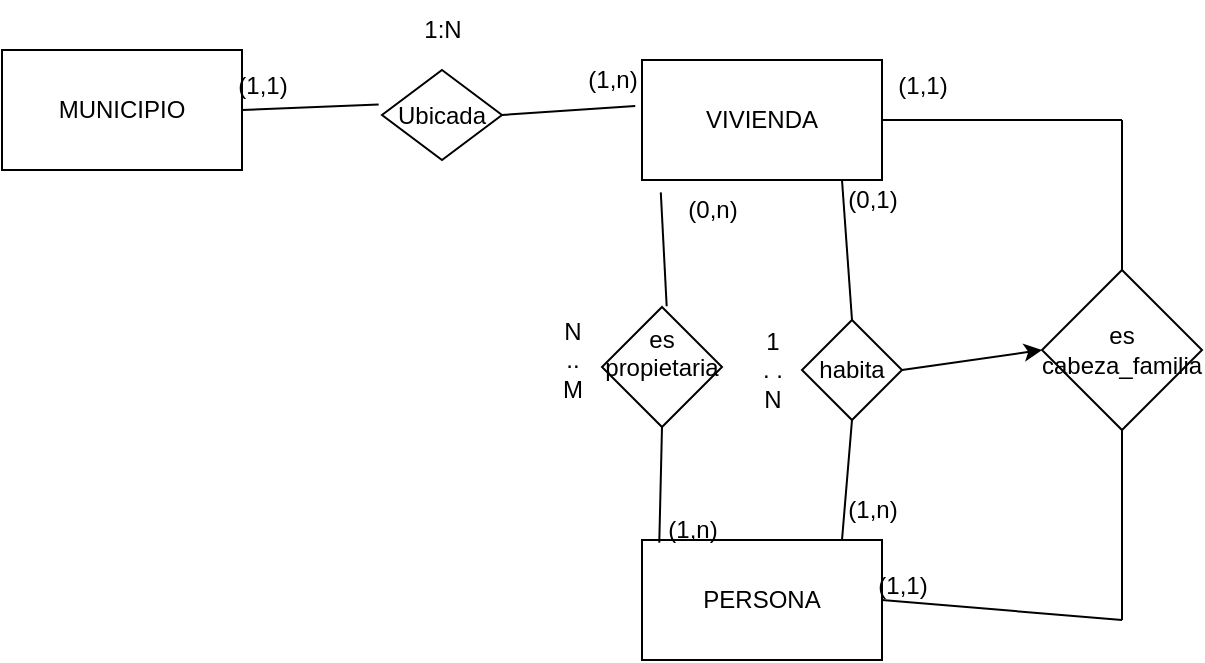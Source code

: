 <mxfile version="24.7.16">
  <diagram name="Página-1" id="tLTOef_itrzNSky2U0aR">
    <mxGraphModel dx="635" dy="579" grid="1" gridSize="10" guides="1" tooltips="1" connect="1" arrows="1" fold="1" page="1" pageScale="1" pageWidth="827" pageHeight="1169" math="0" shadow="0">
      <root>
        <mxCell id="0" />
        <mxCell id="1" parent="0" />
        <mxCell id="mgu1ZkxtZ4IdKdtCfuOu-1" value="MUNICIPIO" style="whiteSpace=wrap;html=1;" vertex="1" parent="1">
          <mxGeometry x="230" y="125" width="120" height="60" as="geometry" />
        </mxCell>
        <mxCell id="mgu1ZkxtZ4IdKdtCfuOu-2" value="VIVIENDA" style="whiteSpace=wrap;html=1;" vertex="1" parent="1">
          <mxGeometry x="550" y="130" width="120" height="60" as="geometry" />
        </mxCell>
        <mxCell id="mgu1ZkxtZ4IdKdtCfuOu-4" value="PERSONA" style="whiteSpace=wrap;html=1;" vertex="1" parent="1">
          <mxGeometry x="550" y="370" width="120" height="60" as="geometry" />
        </mxCell>
        <mxCell id="mgu1ZkxtZ4IdKdtCfuOu-5" value="" style="endArrow=none;html=1;rounded=0;entryX=0.25;entryY=1;entryDx=0;entryDy=0;exitX=0.5;exitY=0;exitDx=0;exitDy=0;" edge="1" parent="1" source="mgu1ZkxtZ4IdKdtCfuOu-6">
          <mxGeometry width="50" height="50" relative="1" as="geometry">
            <mxPoint x="450" y="400" as="sourcePoint" />
            <mxPoint x="650" y="190" as="targetPoint" />
          </mxGeometry>
        </mxCell>
        <mxCell id="mgu1ZkxtZ4IdKdtCfuOu-7" value="" style="endArrow=none;html=1;rounded=0;entryX=0.5;entryY=1;entryDx=0;entryDy=0;exitX=0.25;exitY=0;exitDx=0;exitDy=0;" edge="1" parent="1" target="mgu1ZkxtZ4IdKdtCfuOu-6">
          <mxGeometry width="50" height="50" relative="1" as="geometry">
            <mxPoint x="650" y="370" as="sourcePoint" />
            <mxPoint x="650" y="190" as="targetPoint" />
          </mxGeometry>
        </mxCell>
        <mxCell id="mgu1ZkxtZ4IdKdtCfuOu-6" value="habita" style="rhombus;whiteSpace=wrap;html=1;" vertex="1" parent="1">
          <mxGeometry x="630" y="260" width="50" height="50" as="geometry" />
        </mxCell>
        <mxCell id="mgu1ZkxtZ4IdKdtCfuOu-9" value="(0,1)" style="text;html=1;align=center;verticalAlign=middle;resizable=0;points=[];autosize=1;strokeColor=none;fillColor=none;" vertex="1" parent="1">
          <mxGeometry x="640" y="185" width="50" height="30" as="geometry" />
        </mxCell>
        <mxCell id="mgu1ZkxtZ4IdKdtCfuOu-10" value="(1,n)" style="text;html=1;align=center;verticalAlign=middle;resizable=0;points=[];autosize=1;strokeColor=none;fillColor=none;" vertex="1" parent="1">
          <mxGeometry x="640" y="340" width="50" height="30" as="geometry" />
        </mxCell>
        <mxCell id="mgu1ZkxtZ4IdKdtCfuOu-11" value="1&lt;div&gt;. .&lt;/div&gt;&lt;div&gt;N&lt;/div&gt;" style="text;html=1;align=center;verticalAlign=middle;resizable=0;points=[];autosize=1;strokeColor=none;fillColor=none;" vertex="1" parent="1">
          <mxGeometry x="600" y="255" width="30" height="60" as="geometry" />
        </mxCell>
        <mxCell id="mgu1ZkxtZ4IdKdtCfuOu-12" value="" style="endArrow=none;html=1;rounded=0;exitX=0.5;exitY=1;exitDx=0;exitDy=0;entryX=0.072;entryY=0.023;entryDx=0;entryDy=0;entryPerimeter=0;" edge="1" parent="1" source="mgu1ZkxtZ4IdKdtCfuOu-13" target="mgu1ZkxtZ4IdKdtCfuOu-4">
          <mxGeometry width="50" height="50" relative="1" as="geometry">
            <mxPoint x="580" y="313.5" as="sourcePoint" />
            <mxPoint x="537.04" y="370.5" as="targetPoint" />
          </mxGeometry>
        </mxCell>
        <mxCell id="mgu1ZkxtZ4IdKdtCfuOu-14" value="" style="endArrow=none;html=1;rounded=0;entryX=0.539;entryY=-0.006;entryDx=0;entryDy=0;entryPerimeter=0;exitX=-0.012;exitY=0.207;exitDx=0;exitDy=0;exitPerimeter=0;" edge="1" parent="1" source="mgu1ZkxtZ4IdKdtCfuOu-15" target="mgu1ZkxtZ4IdKdtCfuOu-13">
          <mxGeometry width="50" height="50" relative="1" as="geometry">
            <mxPoint x="541.96" y="195.48" as="sourcePoint" />
            <mxPoint x="537" y="370.5" as="targetPoint" />
          </mxGeometry>
        </mxCell>
        <mxCell id="mgu1ZkxtZ4IdKdtCfuOu-13" value="es&lt;div&gt;propietaria&lt;/div&gt;&lt;div&gt;&lt;br&gt;&lt;/div&gt;" style="rhombus;whiteSpace=wrap;html=1;" vertex="1" parent="1">
          <mxGeometry x="530" y="253.5" width="60" height="60" as="geometry" />
        </mxCell>
        <mxCell id="mgu1ZkxtZ4IdKdtCfuOu-15" value="(0,n)" style="text;html=1;align=center;verticalAlign=middle;resizable=0;points=[];autosize=1;strokeColor=none;fillColor=none;" vertex="1" parent="1">
          <mxGeometry x="560" y="190" width="50" height="30" as="geometry" />
        </mxCell>
        <mxCell id="mgu1ZkxtZ4IdKdtCfuOu-16" value="(1,n)" style="text;html=1;align=center;verticalAlign=middle;resizable=0;points=[];autosize=1;strokeColor=none;fillColor=none;" vertex="1" parent="1">
          <mxGeometry x="550" y="350" width="50" height="30" as="geometry" />
        </mxCell>
        <mxCell id="mgu1ZkxtZ4IdKdtCfuOu-17" value="&lt;div&gt;N&lt;/div&gt;&lt;div&gt;..&lt;/div&gt;&lt;div&gt;M&lt;/div&gt;" style="text;html=1;align=center;verticalAlign=middle;resizable=0;points=[];autosize=1;strokeColor=none;fillColor=none;" vertex="1" parent="1">
          <mxGeometry x="500" y="250" width="30" height="60" as="geometry" />
        </mxCell>
        <mxCell id="mgu1ZkxtZ4IdKdtCfuOu-18" value="" style="endArrow=none;html=1;rounded=0;entryX=-0.028;entryY=0.383;entryDx=0;entryDy=0;entryPerimeter=0;exitX=1;exitY=0.5;exitDx=0;exitDy=0;" edge="1" parent="1" source="mgu1ZkxtZ4IdKdtCfuOu-21" target="mgu1ZkxtZ4IdKdtCfuOu-2">
          <mxGeometry width="50" height="50" relative="1" as="geometry">
            <mxPoint x="380" y="280" as="sourcePoint" />
            <mxPoint x="430" y="230" as="targetPoint" />
          </mxGeometry>
        </mxCell>
        <mxCell id="mgu1ZkxtZ4IdKdtCfuOu-19" value="(1,n)" style="text;html=1;align=center;verticalAlign=middle;resizable=0;points=[];autosize=1;strokeColor=none;fillColor=none;" vertex="1" parent="1">
          <mxGeometry x="510" y="125" width="50" height="30" as="geometry" />
        </mxCell>
        <mxCell id="mgu1ZkxtZ4IdKdtCfuOu-20" value="(1,1)" style="text;html=1;align=center;verticalAlign=middle;resizable=0;points=[];autosize=1;strokeColor=none;fillColor=none;" vertex="1" parent="1">
          <mxGeometry x="335" y="128" width="50" height="30" as="geometry" />
        </mxCell>
        <mxCell id="mgu1ZkxtZ4IdKdtCfuOu-22" value="" style="endArrow=none;html=1;rounded=0;entryX=-0.028;entryY=0.383;entryDx=0;entryDy=0;entryPerimeter=0;exitX=1;exitY=0.5;exitDx=0;exitDy=0;" edge="1" parent="1" source="mgu1ZkxtZ4IdKdtCfuOu-1" target="mgu1ZkxtZ4IdKdtCfuOu-21">
          <mxGeometry width="50" height="50" relative="1" as="geometry">
            <mxPoint x="350" y="155" as="sourcePoint" />
            <mxPoint x="547" y="153" as="targetPoint" />
          </mxGeometry>
        </mxCell>
        <mxCell id="mgu1ZkxtZ4IdKdtCfuOu-21" value="Ubicada" style="rhombus;whiteSpace=wrap;html=1;" vertex="1" parent="1">
          <mxGeometry x="420" y="135" width="60" height="45" as="geometry" />
        </mxCell>
        <mxCell id="mgu1ZkxtZ4IdKdtCfuOu-23" value="1:N" style="text;html=1;align=center;verticalAlign=middle;resizable=0;points=[];autosize=1;strokeColor=none;fillColor=none;" vertex="1" parent="1">
          <mxGeometry x="430" y="100" width="40" height="30" as="geometry" />
        </mxCell>
        <mxCell id="mgu1ZkxtZ4IdKdtCfuOu-24" value="" style="endArrow=none;html=1;rounded=0;exitX=1;exitY=0.5;exitDx=0;exitDy=0;" edge="1" parent="1" source="mgu1ZkxtZ4IdKdtCfuOu-2">
          <mxGeometry width="50" height="50" relative="1" as="geometry">
            <mxPoint x="500" y="280" as="sourcePoint" />
            <mxPoint x="790" y="160" as="targetPoint" />
          </mxGeometry>
        </mxCell>
        <mxCell id="mgu1ZkxtZ4IdKdtCfuOu-25" value="" style="endArrow=none;html=1;rounded=0;" edge="1" parent="1">
          <mxGeometry width="50" height="50" relative="1" as="geometry">
            <mxPoint x="790" y="410" as="sourcePoint" />
            <mxPoint x="790" y="160" as="targetPoint" />
          </mxGeometry>
        </mxCell>
        <mxCell id="mgu1ZkxtZ4IdKdtCfuOu-26" value="" style="endArrow=none;html=1;rounded=0;exitX=1;exitY=0.5;exitDx=0;exitDy=0;" edge="1" parent="1" source="mgu1ZkxtZ4IdKdtCfuOu-4">
          <mxGeometry width="50" height="50" relative="1" as="geometry">
            <mxPoint x="500" y="280" as="sourcePoint" />
            <mxPoint x="790" y="410" as="targetPoint" />
          </mxGeometry>
        </mxCell>
        <mxCell id="mgu1ZkxtZ4IdKdtCfuOu-29" value="es&lt;div&gt;cabeza_familia&lt;/div&gt;" style="rhombus;whiteSpace=wrap;html=1;" vertex="1" parent="1">
          <mxGeometry x="750" y="235" width="80" height="80" as="geometry" />
        </mxCell>
        <mxCell id="mgu1ZkxtZ4IdKdtCfuOu-30" value="" style="endArrow=classic;html=1;rounded=0;entryX=0;entryY=0.5;entryDx=0;entryDy=0;exitX=1;exitY=0.5;exitDx=0;exitDy=0;" edge="1" parent="1" source="mgu1ZkxtZ4IdKdtCfuOu-6" target="mgu1ZkxtZ4IdKdtCfuOu-29">
          <mxGeometry width="50" height="50" relative="1" as="geometry">
            <mxPoint x="500" y="280" as="sourcePoint" />
            <mxPoint x="550" y="230" as="targetPoint" />
          </mxGeometry>
        </mxCell>
        <mxCell id="mgu1ZkxtZ4IdKdtCfuOu-31" value="(1,1)" style="text;html=1;align=center;verticalAlign=middle;resizable=0;points=[];autosize=1;strokeColor=none;fillColor=none;" vertex="1" parent="1">
          <mxGeometry x="665" y="128" width="50" height="30" as="geometry" />
        </mxCell>
        <mxCell id="mgu1ZkxtZ4IdKdtCfuOu-32" value="(1,1)" style="text;html=1;align=center;verticalAlign=middle;resizable=0;points=[];autosize=1;strokeColor=none;fillColor=none;" vertex="1" parent="1">
          <mxGeometry x="655" y="378" width="50" height="30" as="geometry" />
        </mxCell>
      </root>
    </mxGraphModel>
  </diagram>
</mxfile>
